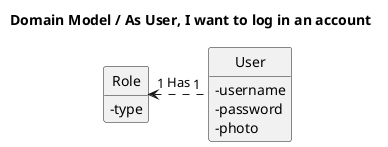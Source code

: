 @startuml
'https://plantuml.com/sequence-diagram

title Domain Model / As User, I want to log in an account

skinparam classAttributeIconSize 0
hide circle
hide methods

class User{
    -username
    -password
    -photo
}

class Role{
    -type
}

Role "1" <.right. "1" User: Has

@enduml
